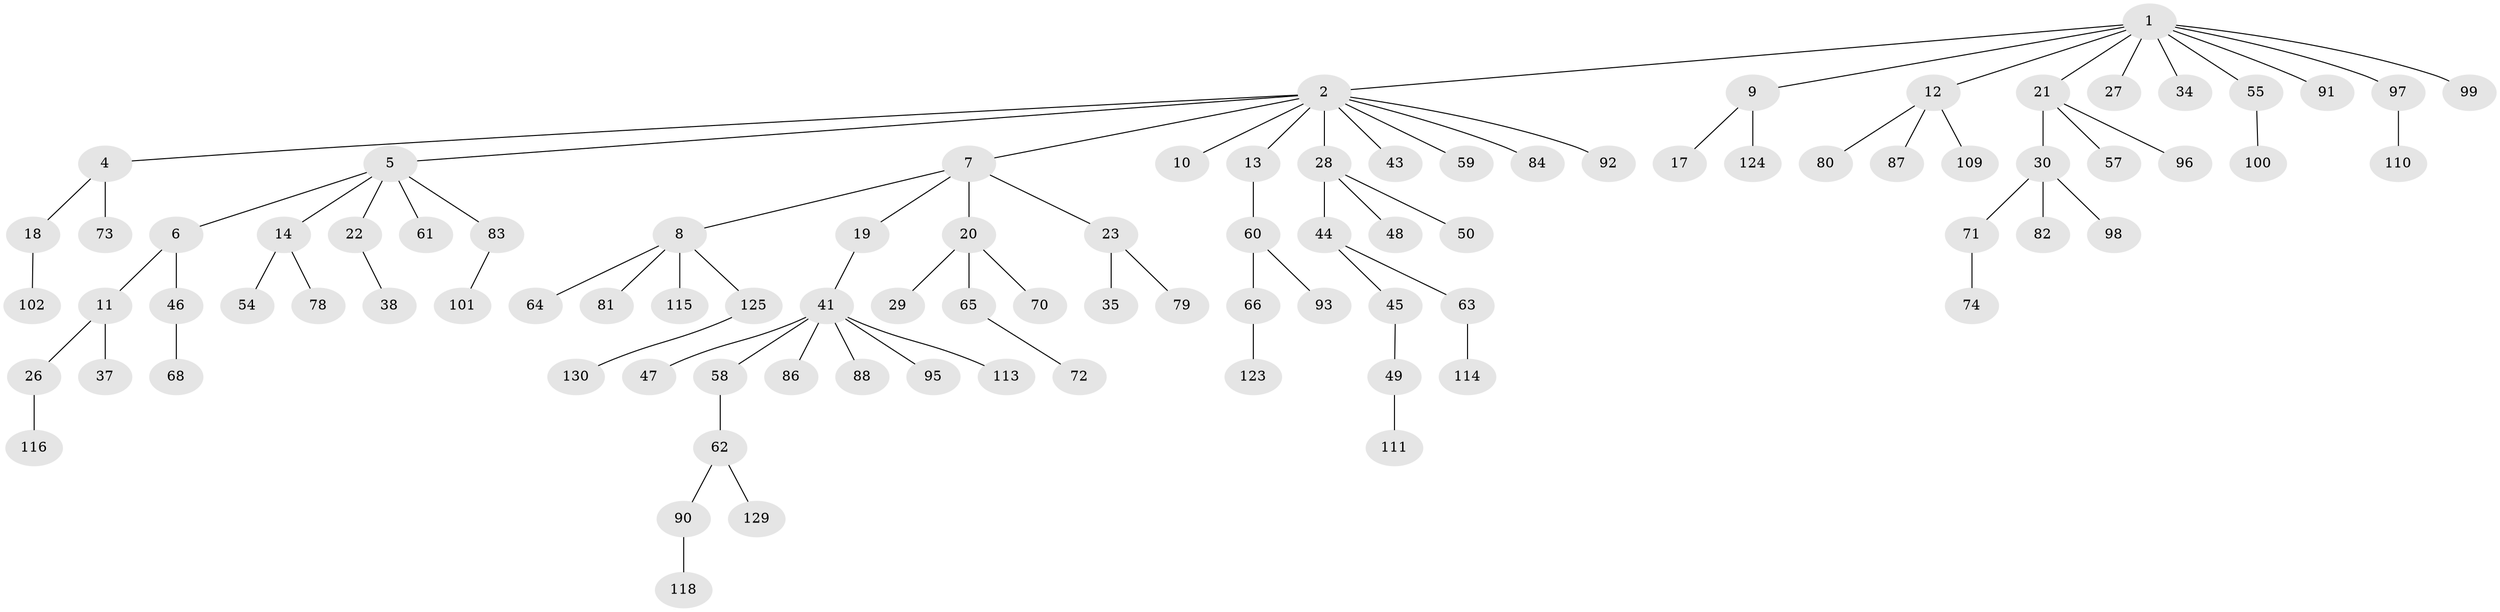 // Generated by graph-tools (version 1.1) at 2025/24/03/03/25 07:24:07]
// undirected, 91 vertices, 90 edges
graph export_dot {
graph [start="1"]
  node [color=gray90,style=filled];
  1 [super="+15"];
  2 [super="+3"];
  4;
  5 [super="+36"];
  6;
  7 [super="+112"];
  8 [super="+40"];
  9 [super="+77"];
  10 [super="+16"];
  11 [super="+24"];
  12 [super="+32"];
  13 [super="+128"];
  14 [super="+120"];
  17 [super="+39"];
  18 [super="+25"];
  19 [super="+31"];
  20 [super="+104"];
  21 [super="+94"];
  22;
  23 [super="+42"];
  26 [super="+107"];
  27;
  28 [super="+33"];
  29 [super="+122"];
  30 [super="+69"];
  34;
  35 [super="+56"];
  37;
  38 [super="+108"];
  41 [super="+53"];
  43;
  44 [super="+51"];
  45;
  46 [super="+52"];
  47;
  48;
  49 [super="+103"];
  50;
  54;
  55 [super="+76"];
  57 [super="+75"];
  58;
  59;
  60;
  61;
  62 [super="+67"];
  63 [super="+105"];
  64;
  65 [super="+121"];
  66;
  68;
  70 [super="+132"];
  71;
  72 [super="+85"];
  73 [super="+127"];
  74;
  78 [super="+89"];
  79;
  80;
  81 [super="+131"];
  82;
  83 [super="+126"];
  84;
  86 [super="+117"];
  87;
  88;
  90;
  91;
  92;
  93;
  95;
  96;
  97 [super="+119"];
  98;
  99 [super="+106"];
  100;
  101;
  102;
  109;
  110;
  111;
  113;
  114;
  115;
  116;
  118;
  123;
  124;
  125;
  129;
  130;
  1 -- 2;
  1 -- 9;
  1 -- 12;
  1 -- 27;
  1 -- 91;
  1 -- 99;
  1 -- 97;
  1 -- 34;
  1 -- 21;
  1 -- 55;
  2 -- 4;
  2 -- 5;
  2 -- 10;
  2 -- 28;
  2 -- 92;
  2 -- 84;
  2 -- 7;
  2 -- 59;
  2 -- 43;
  2 -- 13;
  4 -- 18;
  4 -- 73;
  5 -- 6;
  5 -- 14;
  5 -- 22;
  5 -- 61;
  5 -- 83;
  6 -- 11;
  6 -- 46;
  7 -- 8;
  7 -- 19;
  7 -- 20;
  7 -- 23;
  8 -- 115;
  8 -- 81;
  8 -- 64;
  8 -- 125;
  9 -- 17;
  9 -- 124;
  11 -- 37;
  11 -- 26;
  12 -- 80;
  12 -- 109;
  12 -- 87;
  13 -- 60;
  14 -- 54;
  14 -- 78;
  18 -- 102;
  19 -- 41;
  20 -- 29;
  20 -- 65;
  20 -- 70;
  21 -- 30;
  21 -- 57;
  21 -- 96;
  22 -- 38;
  23 -- 35;
  23 -- 79;
  26 -- 116;
  28 -- 48;
  28 -- 50;
  28 -- 44;
  30 -- 71;
  30 -- 98;
  30 -- 82;
  41 -- 47;
  41 -- 88;
  41 -- 113;
  41 -- 86;
  41 -- 58;
  41 -- 95;
  44 -- 45;
  44 -- 63;
  45 -- 49;
  46 -- 68;
  49 -- 111;
  55 -- 100;
  58 -- 62;
  60 -- 66;
  60 -- 93;
  62 -- 129;
  62 -- 90;
  63 -- 114;
  65 -- 72;
  66 -- 123;
  71 -- 74;
  83 -- 101;
  90 -- 118;
  97 -- 110;
  125 -- 130;
}
